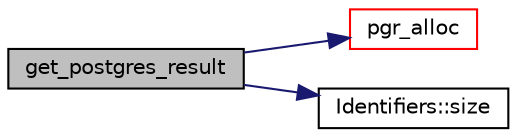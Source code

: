 digraph "get_postgres_result"
{
  edge [fontname="Helvetica",fontsize="10",labelfontname="Helvetica",labelfontsize="10"];
  node [fontname="Helvetica",fontsize="10",shape=record];
  rankdir="LR";
  Node15 [label="get_postgres_result",height=0.2,width=0.4,color="black", fillcolor="grey75", style="filled", fontcolor="black"];
  Node15 -> Node16 [color="midnightblue",fontsize="10",style="solid",fontname="Helvetica"];
  Node16 [label="pgr_alloc",height=0.2,width=0.4,color="red", fillcolor="white", style="filled",URL="$pgr__alloc_8hpp.html#ac9d34b4a4d403ed9f24050b973087a9c",tooltip="allocates memory "];
  Node15 -> Node19 [color="midnightblue",fontsize="10",style="solid",fontname="Helvetica"];
  Node19 [label="Identifiers::size",height=0.2,width=0.4,color="black", fillcolor="white", style="filled",URL="$classIdentifiers.html#afa735cce6596944fc64f95f4995ccc8e"];
}
